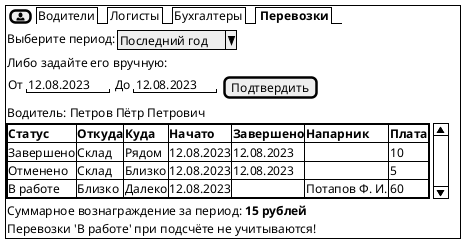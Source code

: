 @startsalt
skinparam defaultFontName Liberation Serif

{+

{ { [<&person>] } | {/ Водители | Логисты | Бухгалтеры | <b> Перевозки } }
{ Выберите период: | ^Последний год^ }
{ Либо задайте его вручную: }
{
    { От | "12.08.2023" } | { До | "12.08.2023" } | [Подтвердить]
}
{ Водитель: Петров Пётр Петрович }
{SI{#
    <b>Статус | <b>Откуда | <b>Куда | <b>Начато | 
    <b>Завершено | <b>Напарник | <b>Плата

    Завершено | Склад  | Рядом  | 12.08.2023 | 12.08.2023 | .             | 10
    Отменено  | Склад  | Близко | 12.08.2023 | 12.08.2023 | .             | 5
    В работе  | Близко | Далеко | 12.08.2023 | .          | Потапов Ф. И. | 60 
}}
{ 
    Суммарное вознаграждение за период: <b>15 рублей 
    Перевозки 'В работе' при подсчёте не учитываются! 
}
 
}

@endsalt

